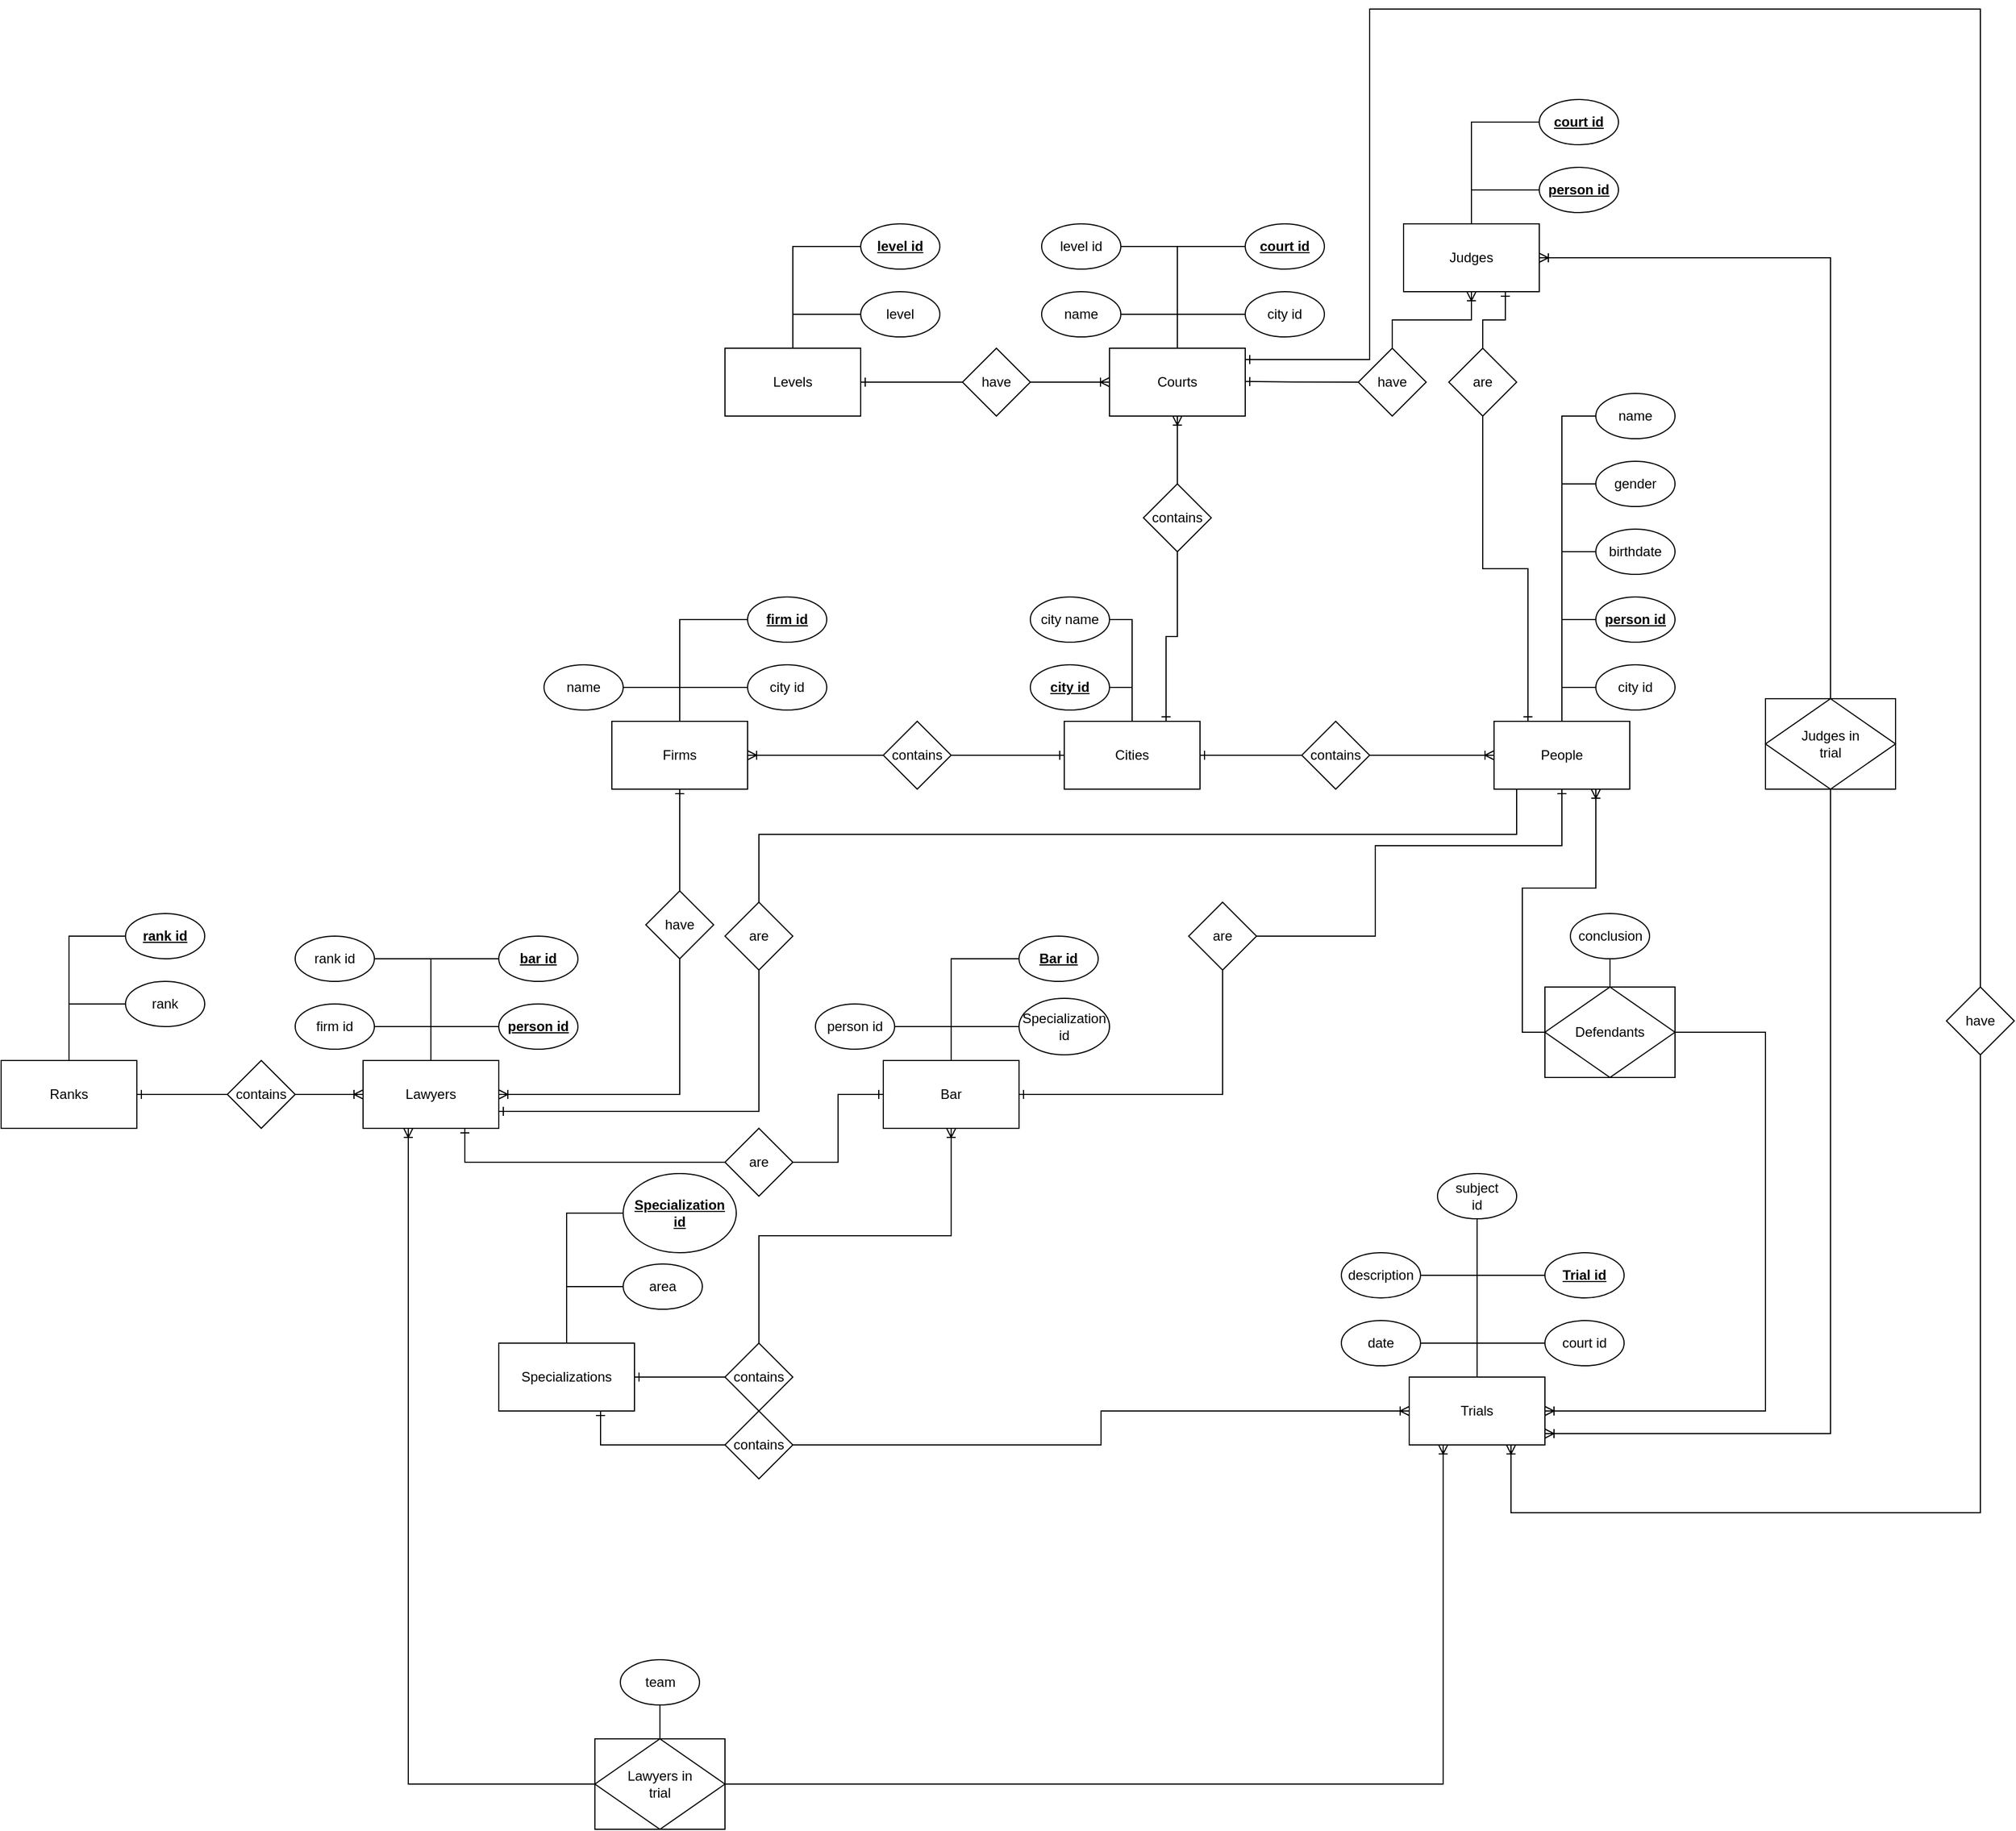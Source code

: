 <mxfile version="14.6.3" type="github">
  <diagram id="R2lEEEUBdFMjLlhIrx00" name="Page-1">
    <mxGraphModel dx="4544" dy="2632" grid="1" gridSize="10" guides="1" tooltips="1" connect="1" arrows="1" fold="1" page="1" pageScale="1" pageWidth="850" pageHeight="1100" math="0" shadow="0" extFonts="Permanent Marker^https://fonts.googleapis.com/css?family=Permanent+Marker">
      <root>
        <mxCell id="0" />
        <mxCell id="1" parent="0" />
        <mxCell id="EjXLXi9FY-68AF2M6Lpm-6" style="edgeStyle=orthogonalEdgeStyle;rounded=0;orthogonalLoop=1;jettySize=auto;html=1;entryX=0;entryY=0.5;entryDx=0;entryDy=0;endArrow=none;endFill=0;" edge="1" parent="1" source="EjXLXi9FY-68AF2M6Lpm-1" target="EjXLXi9FY-68AF2M6Lpm-5">
          <mxGeometry relative="1" as="geometry" />
        </mxCell>
        <mxCell id="EjXLXi9FY-68AF2M6Lpm-7" style="edgeStyle=orthogonalEdgeStyle;rounded=0;orthogonalLoop=1;jettySize=auto;html=1;entryX=0;entryY=0.5;entryDx=0;entryDy=0;endArrow=none;endFill=0;" edge="1" parent="1" source="EjXLXi9FY-68AF2M6Lpm-1" target="EjXLXi9FY-68AF2M6Lpm-4">
          <mxGeometry relative="1" as="geometry" />
        </mxCell>
        <mxCell id="EjXLXi9FY-68AF2M6Lpm-8" style="edgeStyle=orthogonalEdgeStyle;rounded=0;orthogonalLoop=1;jettySize=auto;html=1;exitX=0.5;exitY=0;exitDx=0;exitDy=0;entryX=0;entryY=0.5;entryDx=0;entryDy=0;endArrow=none;endFill=0;" edge="1" parent="1" source="EjXLXi9FY-68AF2M6Lpm-1" target="EjXLXi9FY-68AF2M6Lpm-3">
          <mxGeometry relative="1" as="geometry" />
        </mxCell>
        <mxCell id="EjXLXi9FY-68AF2M6Lpm-9" style="edgeStyle=orthogonalEdgeStyle;rounded=0;orthogonalLoop=1;jettySize=auto;html=1;entryX=0;entryY=0.5;entryDx=0;entryDy=0;endArrow=none;endFill=0;" edge="1" parent="1" source="EjXLXi9FY-68AF2M6Lpm-1" target="EjXLXi9FY-68AF2M6Lpm-2">
          <mxGeometry relative="1" as="geometry" />
        </mxCell>
        <mxCell id="EjXLXi9FY-68AF2M6Lpm-14" style="edgeStyle=orthogonalEdgeStyle;rounded=0;orthogonalLoop=1;jettySize=auto;html=1;entryX=0;entryY=0.5;entryDx=0;entryDy=0;endArrow=none;endFill=0;" edge="1" parent="1" source="EjXLXi9FY-68AF2M6Lpm-1" target="EjXLXi9FY-68AF2M6Lpm-13">
          <mxGeometry relative="1" as="geometry" />
        </mxCell>
        <mxCell id="EjXLXi9FY-68AF2M6Lpm-86" style="edgeStyle=orthogonalEdgeStyle;rounded=0;orthogonalLoop=1;jettySize=auto;html=1;exitX=0.25;exitY=0;exitDx=0;exitDy=0;entryX=0.5;entryY=1;entryDx=0;entryDy=0;startArrow=ERone;startFill=0;endArrow=none;endFill=0;" edge="1" parent="1" source="EjXLXi9FY-68AF2M6Lpm-1" target="EjXLXi9FY-68AF2M6Lpm-84">
          <mxGeometry relative="1" as="geometry" />
        </mxCell>
        <mxCell id="EjXLXi9FY-68AF2M6Lpm-116" style="edgeStyle=orthogonalEdgeStyle;rounded=0;orthogonalLoop=1;jettySize=auto;html=1;exitX=0;exitY=0.75;exitDx=0;exitDy=0;startArrow=ERone;startFill=0;endArrow=none;endFill=0;" edge="1" parent="1" source="EjXLXi9FY-68AF2M6Lpm-1" target="EjXLXi9FY-68AF2M6Lpm-114">
          <mxGeometry relative="1" as="geometry">
            <Array as="points">
              <mxPoint x="400" y="65" />
              <mxPoint x="400" y="120" />
              <mxPoint x="-270" y="120" />
            </Array>
          </mxGeometry>
        </mxCell>
        <mxCell id="EjXLXi9FY-68AF2M6Lpm-129" style="edgeStyle=orthogonalEdgeStyle;rounded=0;orthogonalLoop=1;jettySize=auto;html=1;entryX=1;entryY=0.5;entryDx=0;entryDy=0;startArrow=ERone;startFill=0;endArrow=none;endFill=0;" edge="1" parent="1" source="EjXLXi9FY-68AF2M6Lpm-1" target="EjXLXi9FY-68AF2M6Lpm-125">
          <mxGeometry relative="1" as="geometry">
            <Array as="points">
              <mxPoint x="440" y="130" />
              <mxPoint x="275" y="130" />
              <mxPoint x="275" y="210" />
            </Array>
          </mxGeometry>
        </mxCell>
        <mxCell id="EjXLXi9FY-68AF2M6Lpm-1" value="People" style="rounded=0;whiteSpace=wrap;html=1;" vertex="1" parent="1">
          <mxGeometry x="380" y="20" width="120" height="60" as="geometry" />
        </mxCell>
        <mxCell id="EjXLXi9FY-68AF2M6Lpm-2" value="city id" style="ellipse;whiteSpace=wrap;html=1;" vertex="1" parent="1">
          <mxGeometry x="470" y="-30" width="70" height="40" as="geometry" />
        </mxCell>
        <mxCell id="EjXLXi9FY-68AF2M6Lpm-3" value="&lt;u&gt;&lt;b&gt;person id&lt;/b&gt;&lt;/u&gt;" style="ellipse;whiteSpace=wrap;html=1;" vertex="1" parent="1">
          <mxGeometry x="470" y="-90" width="70" height="40" as="geometry" />
        </mxCell>
        <mxCell id="EjXLXi9FY-68AF2M6Lpm-4" value="birthdate" style="ellipse;whiteSpace=wrap;html=1;" vertex="1" parent="1">
          <mxGeometry x="470" y="-150" width="70" height="40" as="geometry" />
        </mxCell>
        <mxCell id="EjXLXi9FY-68AF2M6Lpm-5" value="gender" style="ellipse;whiteSpace=wrap;html=1;" vertex="1" parent="1">
          <mxGeometry x="470" y="-210" width="70" height="40" as="geometry" />
        </mxCell>
        <mxCell id="EjXLXi9FY-68AF2M6Lpm-17" style="edgeStyle=orthogonalEdgeStyle;rounded=0;orthogonalLoop=1;jettySize=auto;html=1;entryX=1;entryY=0.5;entryDx=0;entryDy=0;endArrow=none;endFill=0;" edge="1" parent="1" source="EjXLXi9FY-68AF2M6Lpm-10" target="EjXLXi9FY-68AF2M6Lpm-16">
          <mxGeometry relative="1" as="geometry" />
        </mxCell>
        <mxCell id="EjXLXi9FY-68AF2M6Lpm-20" style="edgeStyle=orthogonalEdgeStyle;rounded=0;orthogonalLoop=1;jettySize=auto;html=1;endArrow=none;endFill=0;startArrow=ERone;startFill=0;" edge="1" parent="1" source="EjXLXi9FY-68AF2M6Lpm-10" target="EjXLXi9FY-68AF2M6Lpm-19">
          <mxGeometry relative="1" as="geometry" />
        </mxCell>
        <mxCell id="EjXLXi9FY-68AF2M6Lpm-10" value="Cities" style="rounded=0;whiteSpace=wrap;html=1;" vertex="1" parent="1">
          <mxGeometry y="20" width="120" height="60" as="geometry" />
        </mxCell>
        <mxCell id="EjXLXi9FY-68AF2M6Lpm-13" value="name" style="ellipse;whiteSpace=wrap;html=1;" vertex="1" parent="1">
          <mxGeometry x="470" y="-270" width="70" height="40" as="geometry" />
        </mxCell>
        <mxCell id="EjXLXi9FY-68AF2M6Lpm-18" style="edgeStyle=orthogonalEdgeStyle;rounded=0;orthogonalLoop=1;jettySize=auto;html=1;exitX=1;exitY=0.5;exitDx=0;exitDy=0;endArrow=none;endFill=0;entryX=0.5;entryY=0;entryDx=0;entryDy=0;" edge="1" parent="1" source="EjXLXi9FY-68AF2M6Lpm-15" target="EjXLXi9FY-68AF2M6Lpm-10">
          <mxGeometry relative="1" as="geometry">
            <mxPoint x="140" as="targetPoint" />
          </mxGeometry>
        </mxCell>
        <mxCell id="EjXLXi9FY-68AF2M6Lpm-15" value="&lt;b&gt;&lt;u&gt;city id&lt;/u&gt;&lt;/b&gt;" style="ellipse;whiteSpace=wrap;html=1;" vertex="1" parent="1">
          <mxGeometry x="-30" y="-30" width="70" height="40" as="geometry" />
        </mxCell>
        <mxCell id="EjXLXi9FY-68AF2M6Lpm-16" value="city name" style="ellipse;whiteSpace=wrap;html=1;" vertex="1" parent="1">
          <mxGeometry x="-30" y="-90" width="70" height="40" as="geometry" />
        </mxCell>
        <mxCell id="EjXLXi9FY-68AF2M6Lpm-21" style="edgeStyle=orthogonalEdgeStyle;rounded=0;orthogonalLoop=1;jettySize=auto;html=1;entryX=0;entryY=0.5;entryDx=0;entryDy=0;endArrow=ERoneToMany;endFill=0;startArrow=none;startFill=0;" edge="1" parent="1" source="EjXLXi9FY-68AF2M6Lpm-19" target="EjXLXi9FY-68AF2M6Lpm-1">
          <mxGeometry relative="1" as="geometry" />
        </mxCell>
        <mxCell id="EjXLXi9FY-68AF2M6Lpm-19" value="contains" style="rhombus;whiteSpace=wrap;html=1;" vertex="1" parent="1">
          <mxGeometry x="210" y="20" width="60" height="60" as="geometry" />
        </mxCell>
        <mxCell id="EjXLXi9FY-68AF2M6Lpm-23" style="edgeStyle=orthogonalEdgeStyle;rounded=0;orthogonalLoop=1;jettySize=auto;html=1;entryX=0;entryY=0.5;entryDx=0;entryDy=0;endArrow=none;endFill=0;" edge="1" parent="1" source="EjXLXi9FY-68AF2M6Lpm-27" target="EjXLXi9FY-68AF2M6Lpm-30">
          <mxGeometry relative="1" as="geometry">
            <Array as="points">
              <mxPoint x="-340" y="-10" />
            </Array>
          </mxGeometry>
        </mxCell>
        <mxCell id="EjXLXi9FY-68AF2M6Lpm-24" style="edgeStyle=orthogonalEdgeStyle;rounded=0;orthogonalLoop=1;jettySize=auto;html=1;exitX=0.5;exitY=0;exitDx=0;exitDy=0;entryX=0;entryY=0.5;entryDx=0;entryDy=0;endArrow=none;endFill=0;" edge="1" parent="1" source="EjXLXi9FY-68AF2M6Lpm-27" target="EjXLXi9FY-68AF2M6Lpm-29">
          <mxGeometry relative="1" as="geometry" />
        </mxCell>
        <mxCell id="EjXLXi9FY-68AF2M6Lpm-25" style="edgeStyle=orthogonalEdgeStyle;rounded=0;orthogonalLoop=1;jettySize=auto;html=1;entryX=0;entryY=0.5;entryDx=0;entryDy=0;endArrow=none;endFill=0;" edge="1" parent="1" source="EjXLXi9FY-68AF2M6Lpm-27" target="EjXLXi9FY-68AF2M6Lpm-28">
          <mxGeometry relative="1" as="geometry" />
        </mxCell>
        <mxCell id="EjXLXi9FY-68AF2M6Lpm-27" value="Firms" style="rounded=0;whiteSpace=wrap;html=1;" vertex="1" parent="1">
          <mxGeometry x="-400" y="20" width="120" height="60" as="geometry" />
        </mxCell>
        <mxCell id="EjXLXi9FY-68AF2M6Lpm-28" value="city id" style="ellipse;whiteSpace=wrap;html=1;" vertex="1" parent="1">
          <mxGeometry x="-280" y="-30" width="70" height="40" as="geometry" />
        </mxCell>
        <mxCell id="EjXLXi9FY-68AF2M6Lpm-29" value="&lt;u&gt;&lt;b&gt;firm id&lt;/b&gt;&lt;/u&gt;" style="ellipse;whiteSpace=wrap;html=1;" vertex="1" parent="1">
          <mxGeometry x="-280" y="-90" width="70" height="40" as="geometry" />
        </mxCell>
        <mxCell id="EjXLXi9FY-68AF2M6Lpm-30" value="name" style="ellipse;whiteSpace=wrap;html=1;" vertex="1" parent="1">
          <mxGeometry x="-460" y="-30" width="70" height="40" as="geometry" />
        </mxCell>
        <mxCell id="EjXLXi9FY-68AF2M6Lpm-34" style="edgeStyle=orthogonalEdgeStyle;rounded=0;orthogonalLoop=1;jettySize=auto;html=1;entryX=1;entryY=0.5;entryDx=0;entryDy=0;startArrow=none;startFill=0;endArrow=ERoneToMany;endFill=0;" edge="1" parent="1" source="EjXLXi9FY-68AF2M6Lpm-33" target="EjXLXi9FY-68AF2M6Lpm-27">
          <mxGeometry relative="1" as="geometry" />
        </mxCell>
        <mxCell id="EjXLXi9FY-68AF2M6Lpm-35" style="edgeStyle=orthogonalEdgeStyle;rounded=0;orthogonalLoop=1;jettySize=auto;html=1;exitX=1;exitY=0.5;exitDx=0;exitDy=0;entryX=0;entryY=0.5;entryDx=0;entryDy=0;startArrow=none;startFill=0;endArrow=ERone;endFill=0;" edge="1" parent="1" source="EjXLXi9FY-68AF2M6Lpm-33" target="EjXLXi9FY-68AF2M6Lpm-10">
          <mxGeometry relative="1" as="geometry" />
        </mxCell>
        <mxCell id="EjXLXi9FY-68AF2M6Lpm-33" value="contains" style="rhombus;whiteSpace=wrap;html=1;" vertex="1" parent="1">
          <mxGeometry x="-160" y="20" width="60" height="60" as="geometry" />
        </mxCell>
        <mxCell id="EjXLXi9FY-68AF2M6Lpm-36" style="edgeStyle=orthogonalEdgeStyle;rounded=0;orthogonalLoop=1;jettySize=auto;html=1;entryX=0;entryY=0.5;entryDx=0;entryDy=0;endArrow=none;endFill=0;" edge="1" parent="1" source="EjXLXi9FY-68AF2M6Lpm-39" target="EjXLXi9FY-68AF2M6Lpm-42">
          <mxGeometry relative="1" as="geometry">
            <Array as="points">
              <mxPoint x="100" y="-340" />
            </Array>
          </mxGeometry>
        </mxCell>
        <mxCell id="EjXLXi9FY-68AF2M6Lpm-37" style="edgeStyle=orthogonalEdgeStyle;rounded=0;orthogonalLoop=1;jettySize=auto;html=1;exitX=0.5;exitY=0;exitDx=0;exitDy=0;entryX=0;entryY=0.5;entryDx=0;entryDy=0;endArrow=none;endFill=0;" edge="1" parent="1" source="EjXLXi9FY-68AF2M6Lpm-39" target="EjXLXi9FY-68AF2M6Lpm-41">
          <mxGeometry relative="1" as="geometry" />
        </mxCell>
        <mxCell id="EjXLXi9FY-68AF2M6Lpm-38" style="edgeStyle=orthogonalEdgeStyle;rounded=0;orthogonalLoop=1;jettySize=auto;html=1;entryX=0;entryY=0.5;entryDx=0;entryDy=0;endArrow=none;endFill=0;" edge="1" parent="1" source="EjXLXi9FY-68AF2M6Lpm-39" target="EjXLXi9FY-68AF2M6Lpm-40">
          <mxGeometry relative="1" as="geometry" />
        </mxCell>
        <mxCell id="EjXLXi9FY-68AF2M6Lpm-46" style="edgeStyle=orthogonalEdgeStyle;rounded=0;orthogonalLoop=1;jettySize=auto;html=1;entryX=0.5;entryY=0;entryDx=0;entryDy=0;startArrow=ERoneToMany;startFill=0;endArrow=none;endFill=0;" edge="1" parent="1" source="EjXLXi9FY-68AF2M6Lpm-39" target="EjXLXi9FY-68AF2M6Lpm-45">
          <mxGeometry relative="1" as="geometry" />
        </mxCell>
        <mxCell id="EjXLXi9FY-68AF2M6Lpm-59" style="edgeStyle=orthogonalEdgeStyle;rounded=0;orthogonalLoop=1;jettySize=auto;html=1;entryX=1;entryY=0.5;entryDx=0;entryDy=0;startArrow=ERoneToMany;startFill=0;endArrow=none;endFill=0;" edge="1" parent="1" source="EjXLXi9FY-68AF2M6Lpm-39" target="EjXLXi9FY-68AF2M6Lpm-57">
          <mxGeometry relative="1" as="geometry" />
        </mxCell>
        <mxCell id="EjXLXi9FY-68AF2M6Lpm-161" style="edgeStyle=orthogonalEdgeStyle;rounded=0;orthogonalLoop=1;jettySize=auto;html=1;startArrow=ERone;startFill=0;endArrow=none;endFill=0;entryX=0.5;entryY=0;entryDx=0;entryDy=0;" edge="1" parent="1" source="EjXLXi9FY-68AF2M6Lpm-39" target="EjXLXi9FY-68AF2M6Lpm-158">
          <mxGeometry relative="1" as="geometry">
            <mxPoint x="720" y="-610" as="targetPoint" />
            <Array as="points">
              <mxPoint x="270" y="-300" />
              <mxPoint x="270" y="-610" />
              <mxPoint x="810" y="-610" />
            </Array>
          </mxGeometry>
        </mxCell>
        <mxCell id="EjXLXi9FY-68AF2M6Lpm-39" value="Courts" style="rounded=0;whiteSpace=wrap;html=1;" vertex="1" parent="1">
          <mxGeometry x="40" y="-310" width="120" height="60" as="geometry" />
        </mxCell>
        <mxCell id="EjXLXi9FY-68AF2M6Lpm-40" value="city id" style="ellipse;whiteSpace=wrap;html=1;" vertex="1" parent="1">
          <mxGeometry x="160" y="-360" width="70" height="40" as="geometry" />
        </mxCell>
        <mxCell id="EjXLXi9FY-68AF2M6Lpm-41" value="&lt;b&gt;&lt;u&gt;court id&lt;/u&gt;&lt;/b&gt;" style="ellipse;whiteSpace=wrap;html=1;" vertex="1" parent="1">
          <mxGeometry x="160" y="-420" width="70" height="40" as="geometry" />
        </mxCell>
        <mxCell id="EjXLXi9FY-68AF2M6Lpm-42" value="name" style="ellipse;whiteSpace=wrap;html=1;" vertex="1" parent="1">
          <mxGeometry x="-20" y="-360" width="70" height="40" as="geometry" />
        </mxCell>
        <mxCell id="EjXLXi9FY-68AF2M6Lpm-44" style="edgeStyle=orthogonalEdgeStyle;rounded=0;orthogonalLoop=1;jettySize=auto;html=1;entryX=0.5;entryY=0;entryDx=0;entryDy=0;startArrow=none;startFill=0;endArrow=none;endFill=0;" edge="1" parent="1" source="EjXLXi9FY-68AF2M6Lpm-43" target="EjXLXi9FY-68AF2M6Lpm-39">
          <mxGeometry relative="1" as="geometry">
            <Array as="points">
              <mxPoint x="100" y="-400" />
            </Array>
          </mxGeometry>
        </mxCell>
        <mxCell id="EjXLXi9FY-68AF2M6Lpm-43" value="level id" style="ellipse;whiteSpace=wrap;html=1;" vertex="1" parent="1">
          <mxGeometry x="-20" y="-420" width="70" height="40" as="geometry" />
        </mxCell>
        <mxCell id="EjXLXi9FY-68AF2M6Lpm-47" style="edgeStyle=orthogonalEdgeStyle;rounded=0;orthogonalLoop=1;jettySize=auto;html=1;exitX=0.5;exitY=1;exitDx=0;exitDy=0;entryX=0.75;entryY=0;entryDx=0;entryDy=0;startArrow=none;startFill=0;endArrow=ERone;endFill=0;" edge="1" parent="1" source="EjXLXi9FY-68AF2M6Lpm-45" target="EjXLXi9FY-68AF2M6Lpm-10">
          <mxGeometry relative="1" as="geometry" />
        </mxCell>
        <mxCell id="EjXLXi9FY-68AF2M6Lpm-45" value="contains" style="rhombus;whiteSpace=wrap;html=1;" vertex="1" parent="1">
          <mxGeometry x="70" y="-190" width="60" height="60" as="geometry" />
        </mxCell>
        <mxCell id="EjXLXi9FY-68AF2M6Lpm-49" style="edgeStyle=orthogonalEdgeStyle;rounded=0;orthogonalLoop=1;jettySize=auto;html=1;exitX=0.5;exitY=0;exitDx=0;exitDy=0;entryX=0;entryY=0.5;entryDx=0;entryDy=0;endArrow=none;endFill=0;" edge="1" parent="1" source="EjXLXi9FY-68AF2M6Lpm-51" target="EjXLXi9FY-68AF2M6Lpm-53">
          <mxGeometry relative="1" as="geometry" />
        </mxCell>
        <mxCell id="EjXLXi9FY-68AF2M6Lpm-50" style="edgeStyle=orthogonalEdgeStyle;rounded=0;orthogonalLoop=1;jettySize=auto;html=1;entryX=0;entryY=0.5;entryDx=0;entryDy=0;endArrow=none;endFill=0;" edge="1" parent="1" source="EjXLXi9FY-68AF2M6Lpm-51" target="EjXLXi9FY-68AF2M6Lpm-52">
          <mxGeometry relative="1" as="geometry" />
        </mxCell>
        <mxCell id="EjXLXi9FY-68AF2M6Lpm-58" style="edgeStyle=orthogonalEdgeStyle;rounded=0;orthogonalLoop=1;jettySize=auto;html=1;entryX=0;entryY=0.5;entryDx=0;entryDy=0;startArrow=ERone;startFill=0;endArrow=none;endFill=0;" edge="1" parent="1" source="EjXLXi9FY-68AF2M6Lpm-51" target="EjXLXi9FY-68AF2M6Lpm-57">
          <mxGeometry relative="1" as="geometry" />
        </mxCell>
        <mxCell id="EjXLXi9FY-68AF2M6Lpm-51" value="Levels" style="rounded=0;whiteSpace=wrap;html=1;" vertex="1" parent="1">
          <mxGeometry x="-300" y="-310" width="120" height="60" as="geometry" />
        </mxCell>
        <mxCell id="EjXLXi9FY-68AF2M6Lpm-52" value="level" style="ellipse;whiteSpace=wrap;html=1;" vertex="1" parent="1">
          <mxGeometry x="-180" y="-360" width="70" height="40" as="geometry" />
        </mxCell>
        <mxCell id="EjXLXi9FY-68AF2M6Lpm-53" value="&lt;b&gt;&lt;u&gt;level id&lt;/u&gt;&lt;/b&gt;" style="ellipse;whiteSpace=wrap;html=1;" vertex="1" parent="1">
          <mxGeometry x="-180" y="-420" width="70" height="40" as="geometry" />
        </mxCell>
        <mxCell id="EjXLXi9FY-68AF2M6Lpm-57" value="have" style="rhombus;whiteSpace=wrap;html=1;" vertex="1" parent="1">
          <mxGeometry x="-90" y="-310" width="60" height="60" as="geometry" />
        </mxCell>
        <mxCell id="EjXLXi9FY-68AF2M6Lpm-72" style="edgeStyle=orthogonalEdgeStyle;rounded=0;orthogonalLoop=1;jettySize=auto;html=1;exitX=0.5;exitY=0;exitDx=0;exitDy=0;entryX=0;entryY=0.5;entryDx=0;entryDy=0;endArrow=none;endFill=0;" edge="1" parent="1" source="EjXLXi9FY-68AF2M6Lpm-75" target="EjXLXi9FY-68AF2M6Lpm-77">
          <mxGeometry relative="1" as="geometry" />
        </mxCell>
        <mxCell id="EjXLXi9FY-68AF2M6Lpm-73" style="edgeStyle=orthogonalEdgeStyle;rounded=0;orthogonalLoop=1;jettySize=auto;html=1;entryX=0;entryY=0.5;entryDx=0;entryDy=0;endArrow=none;endFill=0;" edge="1" parent="1" source="EjXLXi9FY-68AF2M6Lpm-75" target="EjXLXi9FY-68AF2M6Lpm-76">
          <mxGeometry relative="1" as="geometry" />
        </mxCell>
        <mxCell id="EjXLXi9FY-68AF2M6Lpm-85" style="edgeStyle=orthogonalEdgeStyle;rounded=0;orthogonalLoop=1;jettySize=auto;html=1;exitX=0.75;exitY=1;exitDx=0;exitDy=0;entryX=0.5;entryY=0;entryDx=0;entryDy=0;startArrow=ERone;startFill=0;endArrow=none;endFill=0;" edge="1" parent="1" source="EjXLXi9FY-68AF2M6Lpm-75" target="EjXLXi9FY-68AF2M6Lpm-84">
          <mxGeometry relative="1" as="geometry" />
        </mxCell>
        <mxCell id="EjXLXi9FY-68AF2M6Lpm-75" value="Judges" style="rounded=0;whiteSpace=wrap;html=1;" vertex="1" parent="1">
          <mxGeometry x="300" y="-420" width="120" height="60" as="geometry" />
        </mxCell>
        <mxCell id="EjXLXi9FY-68AF2M6Lpm-76" value="&lt;b&gt;&lt;u&gt;person id&lt;/u&gt;&lt;/b&gt;" style="ellipse;whiteSpace=wrap;html=1;" vertex="1" parent="1">
          <mxGeometry x="420" y="-470" width="70" height="40" as="geometry" />
        </mxCell>
        <mxCell id="EjXLXi9FY-68AF2M6Lpm-77" value="&lt;b&gt;&lt;u&gt;court id&lt;/u&gt;&lt;/b&gt;" style="ellipse;whiteSpace=wrap;html=1;" vertex="1" parent="1">
          <mxGeometry x="420" y="-530" width="70" height="40" as="geometry" />
        </mxCell>
        <mxCell id="EjXLXi9FY-68AF2M6Lpm-81" value="have" style="rhombus;whiteSpace=wrap;html=1;" vertex="1" parent="1">
          <mxGeometry x="260" y="-310" width="60" height="60" as="geometry" />
        </mxCell>
        <mxCell id="EjXLXi9FY-68AF2M6Lpm-82" style="edgeStyle=orthogonalEdgeStyle;rounded=0;orthogonalLoop=1;jettySize=auto;html=1;startArrow=ERoneToMany;startFill=0;endArrow=none;endFill=0;exitX=0.5;exitY=1;exitDx=0;exitDy=0;" edge="1" parent="1" source="EjXLXi9FY-68AF2M6Lpm-75" target="EjXLXi9FY-68AF2M6Lpm-81">
          <mxGeometry relative="1" as="geometry">
            <mxPoint x="390.0" y="-280.59" as="sourcePoint" />
            <mxPoint x="320.0" y="-280.59" as="targetPoint" />
          </mxGeometry>
        </mxCell>
        <mxCell id="EjXLXi9FY-68AF2M6Lpm-83" style="edgeStyle=orthogonalEdgeStyle;rounded=0;orthogonalLoop=1;jettySize=auto;html=1;entryX=0;entryY=0.5;entryDx=0;entryDy=0;startArrow=ERone;startFill=0;endArrow=none;endFill=0;" edge="1" parent="1" target="EjXLXi9FY-68AF2M6Lpm-81">
          <mxGeometry relative="1" as="geometry">
            <mxPoint x="160" y="-280.59" as="sourcePoint" />
            <mxPoint x="250.0" y="-280.59" as="targetPoint" />
          </mxGeometry>
        </mxCell>
        <mxCell id="EjXLXi9FY-68AF2M6Lpm-84" value="are" style="rhombus;whiteSpace=wrap;html=1;" vertex="1" parent="1">
          <mxGeometry x="340" y="-310" width="60" height="60" as="geometry" />
        </mxCell>
        <mxCell id="EjXLXi9FY-68AF2M6Lpm-87" style="edgeStyle=orthogonalEdgeStyle;rounded=0;orthogonalLoop=1;jettySize=auto;html=1;entryX=0;entryY=0.5;entryDx=0;entryDy=0;endArrow=none;endFill=0;" edge="1" parent="1" source="EjXLXi9FY-68AF2M6Lpm-91" target="EjXLXi9FY-68AF2M6Lpm-94">
          <mxGeometry relative="1" as="geometry">
            <Array as="points">
              <mxPoint x="-560" y="290" />
            </Array>
          </mxGeometry>
        </mxCell>
        <mxCell id="EjXLXi9FY-68AF2M6Lpm-88" style="edgeStyle=orthogonalEdgeStyle;rounded=0;orthogonalLoop=1;jettySize=auto;html=1;exitX=0.5;exitY=0;exitDx=0;exitDy=0;entryX=0;entryY=0.5;entryDx=0;entryDy=0;endArrow=none;endFill=0;" edge="1" parent="1" source="EjXLXi9FY-68AF2M6Lpm-91" target="EjXLXi9FY-68AF2M6Lpm-93">
          <mxGeometry relative="1" as="geometry" />
        </mxCell>
        <mxCell id="EjXLXi9FY-68AF2M6Lpm-89" style="edgeStyle=orthogonalEdgeStyle;rounded=0;orthogonalLoop=1;jettySize=auto;html=1;entryX=0;entryY=0.5;entryDx=0;entryDy=0;endArrow=none;endFill=0;" edge="1" parent="1" source="EjXLXi9FY-68AF2M6Lpm-91" target="EjXLXi9FY-68AF2M6Lpm-92">
          <mxGeometry relative="1" as="geometry" />
        </mxCell>
        <mxCell id="EjXLXi9FY-68AF2M6Lpm-90" style="edgeStyle=orthogonalEdgeStyle;rounded=0;orthogonalLoop=1;jettySize=auto;html=1;entryX=0.5;entryY=1;entryDx=0;entryDy=0;startArrow=ERoneToMany;startFill=0;endArrow=none;endFill=0;" edge="1" parent="1" source="EjXLXi9FY-68AF2M6Lpm-91" target="EjXLXi9FY-68AF2M6Lpm-98">
          <mxGeometry relative="1" as="geometry">
            <mxPoint x="-690.0" y="350" as="targetPoint" />
          </mxGeometry>
        </mxCell>
        <mxCell id="EjXLXi9FY-68AF2M6Lpm-115" style="edgeStyle=orthogonalEdgeStyle;rounded=0;orthogonalLoop=1;jettySize=auto;html=1;exitX=1;exitY=0.75;exitDx=0;exitDy=0;entryX=0.5;entryY=1;entryDx=0;entryDy=0;startArrow=ERone;startFill=0;endArrow=none;endFill=0;" edge="1" parent="1" source="EjXLXi9FY-68AF2M6Lpm-91" target="EjXLXi9FY-68AF2M6Lpm-114">
          <mxGeometry relative="1" as="geometry" />
        </mxCell>
        <mxCell id="EjXLXi9FY-68AF2M6Lpm-132" style="edgeStyle=orthogonalEdgeStyle;rounded=0;orthogonalLoop=1;jettySize=auto;html=1;exitX=0.75;exitY=1;exitDx=0;exitDy=0;entryX=0;entryY=0.5;entryDx=0;entryDy=0;startArrow=ERone;startFill=0;endArrow=none;endFill=0;" edge="1" parent="1" source="EjXLXi9FY-68AF2M6Lpm-91" target="EjXLXi9FY-68AF2M6Lpm-130">
          <mxGeometry relative="1" as="geometry" />
        </mxCell>
        <mxCell id="EjXLXi9FY-68AF2M6Lpm-164" style="edgeStyle=orthogonalEdgeStyle;rounded=0;orthogonalLoop=1;jettySize=auto;html=1;entryX=0;entryY=0.5;entryDx=0;entryDy=0;startArrow=ERoneToMany;startFill=0;endArrow=none;endFill=0;" edge="1" parent="1" source="EjXLXi9FY-68AF2M6Lpm-91" target="EjXLXi9FY-68AF2M6Lpm-163">
          <mxGeometry relative="1" as="geometry">
            <Array as="points">
              <mxPoint x="-580" y="960" />
            </Array>
          </mxGeometry>
        </mxCell>
        <mxCell id="EjXLXi9FY-68AF2M6Lpm-91" value="Lawyers" style="rounded=0;whiteSpace=wrap;html=1;" vertex="1" parent="1">
          <mxGeometry x="-620" y="320" width="120" height="60" as="geometry" />
        </mxCell>
        <mxCell id="EjXLXi9FY-68AF2M6Lpm-92" value="&lt;u&gt;&lt;b&gt;person id&lt;/b&gt;&lt;/u&gt;" style="ellipse;whiteSpace=wrap;html=1;" vertex="1" parent="1">
          <mxGeometry x="-500" y="270" width="70" height="40" as="geometry" />
        </mxCell>
        <mxCell id="EjXLXi9FY-68AF2M6Lpm-93" value="&lt;b&gt;&lt;u&gt;bar id&lt;/u&gt;&lt;/b&gt;" style="ellipse;whiteSpace=wrap;html=1;" vertex="1" parent="1">
          <mxGeometry x="-500" y="210" width="70" height="40" as="geometry" />
        </mxCell>
        <mxCell id="EjXLXi9FY-68AF2M6Lpm-94" value="firm id" style="ellipse;whiteSpace=wrap;html=1;" vertex="1" parent="1">
          <mxGeometry x="-680" y="270" width="70" height="40" as="geometry" />
        </mxCell>
        <mxCell id="EjXLXi9FY-68AF2M6Lpm-95" style="edgeStyle=orthogonalEdgeStyle;rounded=0;orthogonalLoop=1;jettySize=auto;html=1;entryX=0.5;entryY=0;entryDx=0;entryDy=0;startArrow=none;startFill=0;endArrow=none;endFill=0;" edge="1" parent="1" source="EjXLXi9FY-68AF2M6Lpm-96" target="EjXLXi9FY-68AF2M6Lpm-91">
          <mxGeometry relative="1" as="geometry">
            <Array as="points">
              <mxPoint x="-560" y="230" />
            </Array>
          </mxGeometry>
        </mxCell>
        <mxCell id="EjXLXi9FY-68AF2M6Lpm-96" value="rank id" style="ellipse;whiteSpace=wrap;html=1;" vertex="1" parent="1">
          <mxGeometry x="-680" y="210" width="70" height="40" as="geometry" />
        </mxCell>
        <mxCell id="EjXLXi9FY-68AF2M6Lpm-97" style="edgeStyle=orthogonalEdgeStyle;rounded=0;orthogonalLoop=1;jettySize=auto;html=1;startArrow=ERone;startFill=0;endArrow=none;endFill=0;" edge="1" parent="1" source="EjXLXi9FY-68AF2M6Lpm-27" target="EjXLXi9FY-68AF2M6Lpm-98">
          <mxGeometry relative="1" as="geometry">
            <mxPoint x="-280.0" y="79.41" as="sourcePoint" />
            <mxPoint x="-340" y="160" as="targetPoint" />
          </mxGeometry>
        </mxCell>
        <mxCell id="EjXLXi9FY-68AF2M6Lpm-98" value="have" style="rhombus;whiteSpace=wrap;html=1;" vertex="1" parent="1">
          <mxGeometry x="-370" y="170" width="60" height="60" as="geometry" />
        </mxCell>
        <mxCell id="EjXLXi9FY-68AF2M6Lpm-99" style="edgeStyle=orthogonalEdgeStyle;rounded=0;orthogonalLoop=1;jettySize=auto;html=1;exitX=0.5;exitY=0;exitDx=0;exitDy=0;entryX=0;entryY=0.5;entryDx=0;entryDy=0;endArrow=none;endFill=0;" edge="1" parent="1" source="EjXLXi9FY-68AF2M6Lpm-102" target="EjXLXi9FY-68AF2M6Lpm-104">
          <mxGeometry relative="1" as="geometry" />
        </mxCell>
        <mxCell id="EjXLXi9FY-68AF2M6Lpm-100" style="edgeStyle=orthogonalEdgeStyle;rounded=0;orthogonalLoop=1;jettySize=auto;html=1;entryX=0;entryY=0.5;entryDx=0;entryDy=0;endArrow=none;endFill=0;" edge="1" parent="1" source="EjXLXi9FY-68AF2M6Lpm-102" target="EjXLXi9FY-68AF2M6Lpm-103">
          <mxGeometry relative="1" as="geometry" />
        </mxCell>
        <mxCell id="EjXLXi9FY-68AF2M6Lpm-101" style="edgeStyle=orthogonalEdgeStyle;rounded=0;orthogonalLoop=1;jettySize=auto;html=1;startArrow=ERone;startFill=0;endArrow=none;endFill=0;" edge="1" parent="1" source="EjXLXi9FY-68AF2M6Lpm-102" target="EjXLXi9FY-68AF2M6Lpm-105">
          <mxGeometry relative="1" as="geometry">
            <mxPoint x="-740.0" y="330" as="targetPoint" />
          </mxGeometry>
        </mxCell>
        <mxCell id="EjXLXi9FY-68AF2M6Lpm-102" value="Ranks" style="rounded=0;whiteSpace=wrap;html=1;" vertex="1" parent="1">
          <mxGeometry x="-940" y="320" width="120" height="60" as="geometry" />
        </mxCell>
        <mxCell id="EjXLXi9FY-68AF2M6Lpm-103" value="rank" style="ellipse;whiteSpace=wrap;html=1;" vertex="1" parent="1">
          <mxGeometry x="-830" y="250" width="70" height="40" as="geometry" />
        </mxCell>
        <mxCell id="EjXLXi9FY-68AF2M6Lpm-104" value="&lt;b&gt;&lt;u&gt;rank id&lt;/u&gt;&lt;/b&gt;" style="ellipse;whiteSpace=wrap;html=1;" vertex="1" parent="1">
          <mxGeometry x="-830" y="190" width="70" height="40" as="geometry" />
        </mxCell>
        <mxCell id="EjXLXi9FY-68AF2M6Lpm-105" value="contains" style="rhombus;whiteSpace=wrap;html=1;" vertex="1" parent="1">
          <mxGeometry x="-740" y="320" width="60" height="60" as="geometry" />
        </mxCell>
        <mxCell id="EjXLXi9FY-68AF2M6Lpm-113" style="edgeStyle=orthogonalEdgeStyle;rounded=0;orthogonalLoop=1;jettySize=auto;html=1;startArrow=ERoneToMany;startFill=0;endArrow=none;endFill=0;exitX=0;exitY=0.5;exitDx=0;exitDy=0;" edge="1" parent="1" source="EjXLXi9FY-68AF2M6Lpm-91" target="EjXLXi9FY-68AF2M6Lpm-105">
          <mxGeometry relative="1" as="geometry">
            <mxPoint x="-700.0" y="160" as="targetPoint" />
            <mxPoint x="-860.0" y="280.059" as="sourcePoint" />
          </mxGeometry>
        </mxCell>
        <mxCell id="EjXLXi9FY-68AF2M6Lpm-114" value="are" style="rhombus;whiteSpace=wrap;html=1;" vertex="1" parent="1">
          <mxGeometry x="-300" y="180" width="60" height="60" as="geometry" />
        </mxCell>
        <mxCell id="EjXLXi9FY-68AF2M6Lpm-117" style="edgeStyle=orthogonalEdgeStyle;rounded=0;orthogonalLoop=1;jettySize=auto;html=1;entryX=0;entryY=0.5;entryDx=0;entryDy=0;endArrow=none;endFill=0;" edge="1" parent="1" source="EjXLXi9FY-68AF2M6Lpm-120" target="EjXLXi9FY-68AF2M6Lpm-123">
          <mxGeometry relative="1" as="geometry">
            <Array as="points">
              <mxPoint x="-100" y="290" />
            </Array>
          </mxGeometry>
        </mxCell>
        <mxCell id="EjXLXi9FY-68AF2M6Lpm-118" style="edgeStyle=orthogonalEdgeStyle;rounded=0;orthogonalLoop=1;jettySize=auto;html=1;exitX=0.5;exitY=0;exitDx=0;exitDy=0;entryX=0;entryY=0.5;entryDx=0;entryDy=0;endArrow=none;endFill=0;" edge="1" parent="1" source="EjXLXi9FY-68AF2M6Lpm-120" target="EjXLXi9FY-68AF2M6Lpm-122">
          <mxGeometry relative="1" as="geometry" />
        </mxCell>
        <mxCell id="EjXLXi9FY-68AF2M6Lpm-119" style="edgeStyle=orthogonalEdgeStyle;rounded=0;orthogonalLoop=1;jettySize=auto;html=1;entryX=0;entryY=0.5;entryDx=0;entryDy=0;endArrow=none;endFill=0;" edge="1" parent="1" source="EjXLXi9FY-68AF2M6Lpm-120" target="EjXLXi9FY-68AF2M6Lpm-121">
          <mxGeometry relative="1" as="geometry" />
        </mxCell>
        <mxCell id="EjXLXi9FY-68AF2M6Lpm-127" style="edgeStyle=orthogonalEdgeStyle;rounded=0;orthogonalLoop=1;jettySize=auto;html=1;entryX=0.5;entryY=1;entryDx=0;entryDy=0;startArrow=ERone;startFill=0;endArrow=none;endFill=0;" edge="1" parent="1" source="EjXLXi9FY-68AF2M6Lpm-120" target="EjXLXi9FY-68AF2M6Lpm-125">
          <mxGeometry relative="1" as="geometry" />
        </mxCell>
        <mxCell id="EjXLXi9FY-68AF2M6Lpm-131" style="edgeStyle=orthogonalEdgeStyle;rounded=0;orthogonalLoop=1;jettySize=auto;html=1;startArrow=ERone;startFill=0;endArrow=none;endFill=0;" edge="1" parent="1" source="EjXLXi9FY-68AF2M6Lpm-120" target="EjXLXi9FY-68AF2M6Lpm-130">
          <mxGeometry relative="1" as="geometry" />
        </mxCell>
        <mxCell id="EjXLXi9FY-68AF2M6Lpm-120" value="Bar" style="rounded=0;whiteSpace=wrap;html=1;" vertex="1" parent="1">
          <mxGeometry x="-160" y="320" width="120" height="60" as="geometry" />
        </mxCell>
        <mxCell id="EjXLXi9FY-68AF2M6Lpm-121" value="Specialization&lt;br&gt;id" style="ellipse;whiteSpace=wrap;html=1;" vertex="1" parent="1">
          <mxGeometry x="-40" y="265" width="80" height="50" as="geometry" />
        </mxCell>
        <mxCell id="EjXLXi9FY-68AF2M6Lpm-122" value="&lt;u&gt;&lt;b&gt;Bar id&lt;/b&gt;&lt;/u&gt;" style="ellipse;whiteSpace=wrap;html=1;" vertex="1" parent="1">
          <mxGeometry x="-40" y="210" width="70" height="40" as="geometry" />
        </mxCell>
        <mxCell id="EjXLXi9FY-68AF2M6Lpm-123" value="person id" style="ellipse;whiteSpace=wrap;html=1;" vertex="1" parent="1">
          <mxGeometry x="-220" y="270" width="70" height="40" as="geometry" />
        </mxCell>
        <mxCell id="EjXLXi9FY-68AF2M6Lpm-125" value="are" style="rhombus;whiteSpace=wrap;html=1;" vertex="1" parent="1">
          <mxGeometry x="110" y="180" width="60" height="60" as="geometry" />
        </mxCell>
        <mxCell id="EjXLXi9FY-68AF2M6Lpm-130" value="are" style="rhombus;whiteSpace=wrap;html=1;" vertex="1" parent="1">
          <mxGeometry x="-300" y="380" width="60" height="60" as="geometry" />
        </mxCell>
        <mxCell id="EjXLXi9FY-68AF2M6Lpm-135" style="edgeStyle=orthogonalEdgeStyle;rounded=0;orthogonalLoop=1;jettySize=auto;html=1;exitX=0.5;exitY=0;exitDx=0;exitDy=0;entryX=0;entryY=0.5;entryDx=0;entryDy=0;endArrow=none;endFill=0;" edge="1" parent="1" source="EjXLXi9FY-68AF2M6Lpm-138" target="EjXLXi9FY-68AF2M6Lpm-140">
          <mxGeometry relative="1" as="geometry" />
        </mxCell>
        <mxCell id="EjXLXi9FY-68AF2M6Lpm-136" style="edgeStyle=orthogonalEdgeStyle;rounded=0;orthogonalLoop=1;jettySize=auto;html=1;entryX=0;entryY=0.5;entryDx=0;entryDy=0;endArrow=none;endFill=0;" edge="1" parent="1" source="EjXLXi9FY-68AF2M6Lpm-138" target="EjXLXi9FY-68AF2M6Lpm-139">
          <mxGeometry relative="1" as="geometry" />
        </mxCell>
        <mxCell id="EjXLXi9FY-68AF2M6Lpm-137" style="edgeStyle=orthogonalEdgeStyle;rounded=0;orthogonalLoop=1;jettySize=auto;html=1;startArrow=ERone;startFill=0;endArrow=none;endFill=0;" edge="1" parent="1" source="EjXLXi9FY-68AF2M6Lpm-138" target="EjXLXi9FY-68AF2M6Lpm-141">
          <mxGeometry relative="1" as="geometry">
            <mxPoint x="-300.0" y="580" as="targetPoint" />
          </mxGeometry>
        </mxCell>
        <mxCell id="EjXLXi9FY-68AF2M6Lpm-156" style="edgeStyle=orthogonalEdgeStyle;rounded=0;orthogonalLoop=1;jettySize=auto;html=1;exitX=0.75;exitY=1;exitDx=0;exitDy=0;entryX=0;entryY=0.5;entryDx=0;entryDy=0;startArrow=ERone;startFill=0;endArrow=none;endFill=0;" edge="1" parent="1" source="EjXLXi9FY-68AF2M6Lpm-138" target="EjXLXi9FY-68AF2M6Lpm-155">
          <mxGeometry relative="1" as="geometry" />
        </mxCell>
        <mxCell id="EjXLXi9FY-68AF2M6Lpm-138" value="Specializations" style="rounded=0;whiteSpace=wrap;html=1;" vertex="1" parent="1">
          <mxGeometry x="-500" y="570" width="120" height="60" as="geometry" />
        </mxCell>
        <mxCell id="EjXLXi9FY-68AF2M6Lpm-139" value="area" style="ellipse;whiteSpace=wrap;html=1;" vertex="1" parent="1">
          <mxGeometry x="-390" y="500" width="70" height="40" as="geometry" />
        </mxCell>
        <mxCell id="EjXLXi9FY-68AF2M6Lpm-140" value="&lt;b&gt;&lt;u&gt;Specialization&lt;br&gt;id&lt;br&gt;&lt;/u&gt;&lt;/b&gt;" style="ellipse;whiteSpace=wrap;html=1;" vertex="1" parent="1">
          <mxGeometry x="-390" y="420" width="100" height="70" as="geometry" />
        </mxCell>
        <mxCell id="EjXLXi9FY-68AF2M6Lpm-141" value="contains" style="rhombus;whiteSpace=wrap;html=1;" vertex="1" parent="1">
          <mxGeometry x="-300" y="570" width="60" height="60" as="geometry" />
        </mxCell>
        <mxCell id="EjXLXi9FY-68AF2M6Lpm-142" style="edgeStyle=orthogonalEdgeStyle;rounded=0;orthogonalLoop=1;jettySize=auto;html=1;startArrow=ERoneToMany;startFill=0;endArrow=none;endFill=0;exitX=0.5;exitY=1;exitDx=0;exitDy=0;" edge="1" parent="1" target="EjXLXi9FY-68AF2M6Lpm-141" source="EjXLXi9FY-68AF2M6Lpm-120">
          <mxGeometry relative="1" as="geometry">
            <mxPoint x="-400.0" y="540" as="targetPoint" />
            <mxPoint x="-320.0" y="730" as="sourcePoint" />
          </mxGeometry>
        </mxCell>
        <mxCell id="EjXLXi9FY-68AF2M6Lpm-143" style="edgeStyle=orthogonalEdgeStyle;rounded=0;orthogonalLoop=1;jettySize=auto;html=1;entryX=0;entryY=0.5;entryDx=0;entryDy=0;endArrow=none;endFill=0;" edge="1" parent="1" source="EjXLXi9FY-68AF2M6Lpm-146" target="EjXLXi9FY-68AF2M6Lpm-149">
          <mxGeometry relative="1" as="geometry">
            <Array as="points">
              <mxPoint x="365" y="570" />
            </Array>
          </mxGeometry>
        </mxCell>
        <mxCell id="EjXLXi9FY-68AF2M6Lpm-144" style="edgeStyle=orthogonalEdgeStyle;rounded=0;orthogonalLoop=1;jettySize=auto;html=1;exitX=0.5;exitY=0;exitDx=0;exitDy=0;entryX=0;entryY=0.5;entryDx=0;entryDy=0;endArrow=none;endFill=0;" edge="1" parent="1" source="EjXLXi9FY-68AF2M6Lpm-146" target="EjXLXi9FY-68AF2M6Lpm-148">
          <mxGeometry relative="1" as="geometry" />
        </mxCell>
        <mxCell id="EjXLXi9FY-68AF2M6Lpm-145" style="edgeStyle=orthogonalEdgeStyle;rounded=0;orthogonalLoop=1;jettySize=auto;html=1;entryX=0;entryY=0.5;entryDx=0;entryDy=0;endArrow=none;endFill=0;" edge="1" parent="1" source="EjXLXi9FY-68AF2M6Lpm-146" target="EjXLXi9FY-68AF2M6Lpm-147">
          <mxGeometry relative="1" as="geometry" />
        </mxCell>
        <mxCell id="EjXLXi9FY-68AF2M6Lpm-153" style="edgeStyle=orthogonalEdgeStyle;rounded=0;orthogonalLoop=1;jettySize=auto;html=1;exitX=0.5;exitY=0;exitDx=0;exitDy=0;entryX=0.5;entryY=1;entryDx=0;entryDy=0;startArrow=none;startFill=0;endArrow=none;endFill=0;" edge="1" parent="1" source="EjXLXi9FY-68AF2M6Lpm-146" target="EjXLXi9FY-68AF2M6Lpm-152">
          <mxGeometry relative="1" as="geometry" />
        </mxCell>
        <mxCell id="EjXLXi9FY-68AF2M6Lpm-166" style="edgeStyle=orthogonalEdgeStyle;rounded=0;orthogonalLoop=1;jettySize=auto;html=1;exitX=0.25;exitY=1;exitDx=0;exitDy=0;entryX=1;entryY=0.5;entryDx=0;entryDy=0;startArrow=ERoneToMany;startFill=0;endArrow=none;endFill=0;" edge="1" parent="1" source="EjXLXi9FY-68AF2M6Lpm-146" target="EjXLXi9FY-68AF2M6Lpm-163">
          <mxGeometry relative="1" as="geometry" />
        </mxCell>
        <mxCell id="EjXLXi9FY-68AF2M6Lpm-146" value="Trials" style="rounded=0;whiteSpace=wrap;html=1;" vertex="1" parent="1">
          <mxGeometry x="305" y="600" width="120" height="60" as="geometry" />
        </mxCell>
        <mxCell id="EjXLXi9FY-68AF2M6Lpm-147" value="court id" style="ellipse;whiteSpace=wrap;html=1;" vertex="1" parent="1">
          <mxGeometry x="425" y="550" width="70" height="40" as="geometry" />
        </mxCell>
        <mxCell id="EjXLXi9FY-68AF2M6Lpm-148" value="&lt;b&gt;&lt;u&gt;Trial id&lt;/u&gt;&lt;/b&gt;" style="ellipse;whiteSpace=wrap;html=1;" vertex="1" parent="1">
          <mxGeometry x="425" y="490" width="70" height="40" as="geometry" />
        </mxCell>
        <mxCell id="EjXLXi9FY-68AF2M6Lpm-149" value="date" style="ellipse;whiteSpace=wrap;html=1;" vertex="1" parent="1">
          <mxGeometry x="245" y="550" width="70" height="40" as="geometry" />
        </mxCell>
        <mxCell id="EjXLXi9FY-68AF2M6Lpm-150" style="edgeStyle=orthogonalEdgeStyle;rounded=0;orthogonalLoop=1;jettySize=auto;html=1;entryX=0.5;entryY=0;entryDx=0;entryDy=0;startArrow=none;startFill=0;endArrow=none;endFill=0;" edge="1" parent="1" source="EjXLXi9FY-68AF2M6Lpm-151" target="EjXLXi9FY-68AF2M6Lpm-146">
          <mxGeometry relative="1" as="geometry">
            <Array as="points">
              <mxPoint x="365" y="510" />
            </Array>
          </mxGeometry>
        </mxCell>
        <mxCell id="EjXLXi9FY-68AF2M6Lpm-151" value="description" style="ellipse;whiteSpace=wrap;html=1;" vertex="1" parent="1">
          <mxGeometry x="245" y="490" width="70" height="40" as="geometry" />
        </mxCell>
        <mxCell id="EjXLXi9FY-68AF2M6Lpm-152" value="subject&lt;br&gt;id" style="ellipse;whiteSpace=wrap;html=1;" vertex="1" parent="1">
          <mxGeometry x="330" y="420" width="70" height="40" as="geometry" />
        </mxCell>
        <mxCell id="EjXLXi9FY-68AF2M6Lpm-157" style="edgeStyle=orthogonalEdgeStyle;rounded=0;orthogonalLoop=1;jettySize=auto;html=1;entryX=0;entryY=0.5;entryDx=0;entryDy=0;startArrow=none;startFill=0;endArrow=ERoneToMany;endFill=0;" edge="1" parent="1" source="EjXLXi9FY-68AF2M6Lpm-155" target="EjXLXi9FY-68AF2M6Lpm-146">
          <mxGeometry relative="1" as="geometry" />
        </mxCell>
        <mxCell id="EjXLXi9FY-68AF2M6Lpm-155" value="contains" style="rhombus;whiteSpace=wrap;html=1;" vertex="1" parent="1">
          <mxGeometry x="-300" y="630" width="60" height="60" as="geometry" />
        </mxCell>
        <mxCell id="EjXLXi9FY-68AF2M6Lpm-160" style="edgeStyle=orthogonalEdgeStyle;rounded=0;orthogonalLoop=1;jettySize=auto;html=1;entryX=0.75;entryY=1;entryDx=0;entryDy=0;startArrow=none;startFill=0;endArrow=ERoneToMany;endFill=0;" edge="1" parent="1" source="EjXLXi9FY-68AF2M6Lpm-158" target="EjXLXi9FY-68AF2M6Lpm-146">
          <mxGeometry relative="1" as="geometry">
            <Array as="points">
              <mxPoint x="810" y="720" />
              <mxPoint x="395" y="720" />
            </Array>
          </mxGeometry>
        </mxCell>
        <mxCell id="EjXLXi9FY-68AF2M6Lpm-158" value="have" style="rhombus;whiteSpace=wrap;html=1;" vertex="1" parent="1">
          <mxGeometry x="780" y="255" width="60" height="60" as="geometry" />
        </mxCell>
        <mxCell id="EjXLXi9FY-68AF2M6Lpm-162" value="" style="rounded=0;whiteSpace=wrap;html=1;" vertex="1" parent="1">
          <mxGeometry x="-415" y="920" width="115" height="80" as="geometry" />
        </mxCell>
        <mxCell id="EjXLXi9FY-68AF2M6Lpm-163" value="Lawyers in&lt;br&gt;trial" style="rhombus;whiteSpace=wrap;html=1;" vertex="1" parent="1">
          <mxGeometry x="-415" y="920" width="115" height="80" as="geometry" />
        </mxCell>
        <mxCell id="EjXLXi9FY-68AF2M6Lpm-171" style="edgeStyle=orthogonalEdgeStyle;rounded=0;orthogonalLoop=1;jettySize=auto;html=1;exitX=0.5;exitY=1;exitDx=0;exitDy=0;startArrow=none;startFill=0;endArrow=ERoneToMany;endFill=0;" edge="1" parent="1" source="EjXLXi9FY-68AF2M6Lpm-167" target="EjXLXi9FY-68AF2M6Lpm-146">
          <mxGeometry relative="1" as="geometry">
            <Array as="points">
              <mxPoint x="678" y="650" />
            </Array>
          </mxGeometry>
        </mxCell>
        <mxCell id="EjXLXi9FY-68AF2M6Lpm-167" value="" style="rounded=0;whiteSpace=wrap;html=1;" vertex="1" parent="1">
          <mxGeometry x="620" width="115" height="80" as="geometry" />
        </mxCell>
        <mxCell id="EjXLXi9FY-68AF2M6Lpm-173" style="edgeStyle=orthogonalEdgeStyle;rounded=0;orthogonalLoop=1;jettySize=auto;html=1;entryX=1;entryY=0.5;entryDx=0;entryDy=0;startArrow=none;startFill=0;endArrow=ERoneToMany;endFill=0;" edge="1" parent="1" source="EjXLXi9FY-68AF2M6Lpm-168" target="EjXLXi9FY-68AF2M6Lpm-75">
          <mxGeometry relative="1" as="geometry">
            <Array as="points">
              <mxPoint x="678" y="-390" />
            </Array>
          </mxGeometry>
        </mxCell>
        <mxCell id="EjXLXi9FY-68AF2M6Lpm-168" value="Judges in&lt;br&gt;trial" style="rhombus;whiteSpace=wrap;html=1;" vertex="1" parent="1">
          <mxGeometry x="620" width="115" height="80" as="geometry" />
        </mxCell>
        <mxCell id="EjXLXi9FY-68AF2M6Lpm-170" style="edgeStyle=orthogonalEdgeStyle;rounded=0;orthogonalLoop=1;jettySize=auto;html=1;exitX=0.5;exitY=1;exitDx=0;exitDy=0;entryX=0.5;entryY=0;entryDx=0;entryDy=0;startArrow=none;startFill=0;endArrow=none;endFill=0;" edge="1" parent="1" source="EjXLXi9FY-68AF2M6Lpm-169" target="EjXLXi9FY-68AF2M6Lpm-163">
          <mxGeometry relative="1" as="geometry" />
        </mxCell>
        <mxCell id="EjXLXi9FY-68AF2M6Lpm-169" value="team" style="ellipse;whiteSpace=wrap;html=1;" vertex="1" parent="1">
          <mxGeometry x="-392.5" y="850" width="70" height="40" as="geometry" />
        </mxCell>
        <mxCell id="EjXLXi9FY-68AF2M6Lpm-178" style="edgeStyle=orthogonalEdgeStyle;rounded=0;orthogonalLoop=1;jettySize=auto;html=1;entryX=1;entryY=0.5;entryDx=0;entryDy=0;startArrow=none;startFill=0;endArrow=ERoneToMany;endFill=0;" edge="1" parent="1" source="EjXLXi9FY-68AF2M6Lpm-174" target="EjXLXi9FY-68AF2M6Lpm-146">
          <mxGeometry relative="1" as="geometry">
            <Array as="points">
              <mxPoint x="620" y="295" />
              <mxPoint x="620" y="630" />
            </Array>
          </mxGeometry>
        </mxCell>
        <mxCell id="EjXLXi9FY-68AF2M6Lpm-174" value="" style="rounded=0;whiteSpace=wrap;html=1;" vertex="1" parent="1">
          <mxGeometry x="425" y="255" width="115" height="80" as="geometry" />
        </mxCell>
        <mxCell id="EjXLXi9FY-68AF2M6Lpm-177" style="edgeStyle=orthogonalEdgeStyle;rounded=0;orthogonalLoop=1;jettySize=auto;html=1;entryX=0.75;entryY=1;entryDx=0;entryDy=0;startArrow=none;startFill=0;endArrow=ERoneToMany;endFill=0;exitX=0;exitY=0.5;exitDx=0;exitDy=0;" edge="1" parent="1" source="EjXLXi9FY-68AF2M6Lpm-175" target="EjXLXi9FY-68AF2M6Lpm-1">
          <mxGeometry relative="1" as="geometry" />
        </mxCell>
        <mxCell id="EjXLXi9FY-68AF2M6Lpm-175" value="Defendants" style="rhombus;whiteSpace=wrap;html=1;" vertex="1" parent="1">
          <mxGeometry x="425" y="255" width="115" height="80" as="geometry" />
        </mxCell>
        <mxCell id="EjXLXi9FY-68AF2M6Lpm-181" style="edgeStyle=orthogonalEdgeStyle;rounded=0;orthogonalLoop=1;jettySize=auto;html=1;startArrow=none;startFill=0;endArrow=none;endFill=0;" edge="1" parent="1" source="EjXLXi9FY-68AF2M6Lpm-180" target="EjXLXi9FY-68AF2M6Lpm-175">
          <mxGeometry relative="1" as="geometry" />
        </mxCell>
        <mxCell id="EjXLXi9FY-68AF2M6Lpm-180" value="conclusion" style="ellipse;whiteSpace=wrap;html=1;" vertex="1" parent="1">
          <mxGeometry x="447.5" y="190" width="70" height="40" as="geometry" />
        </mxCell>
      </root>
    </mxGraphModel>
  </diagram>
</mxfile>
